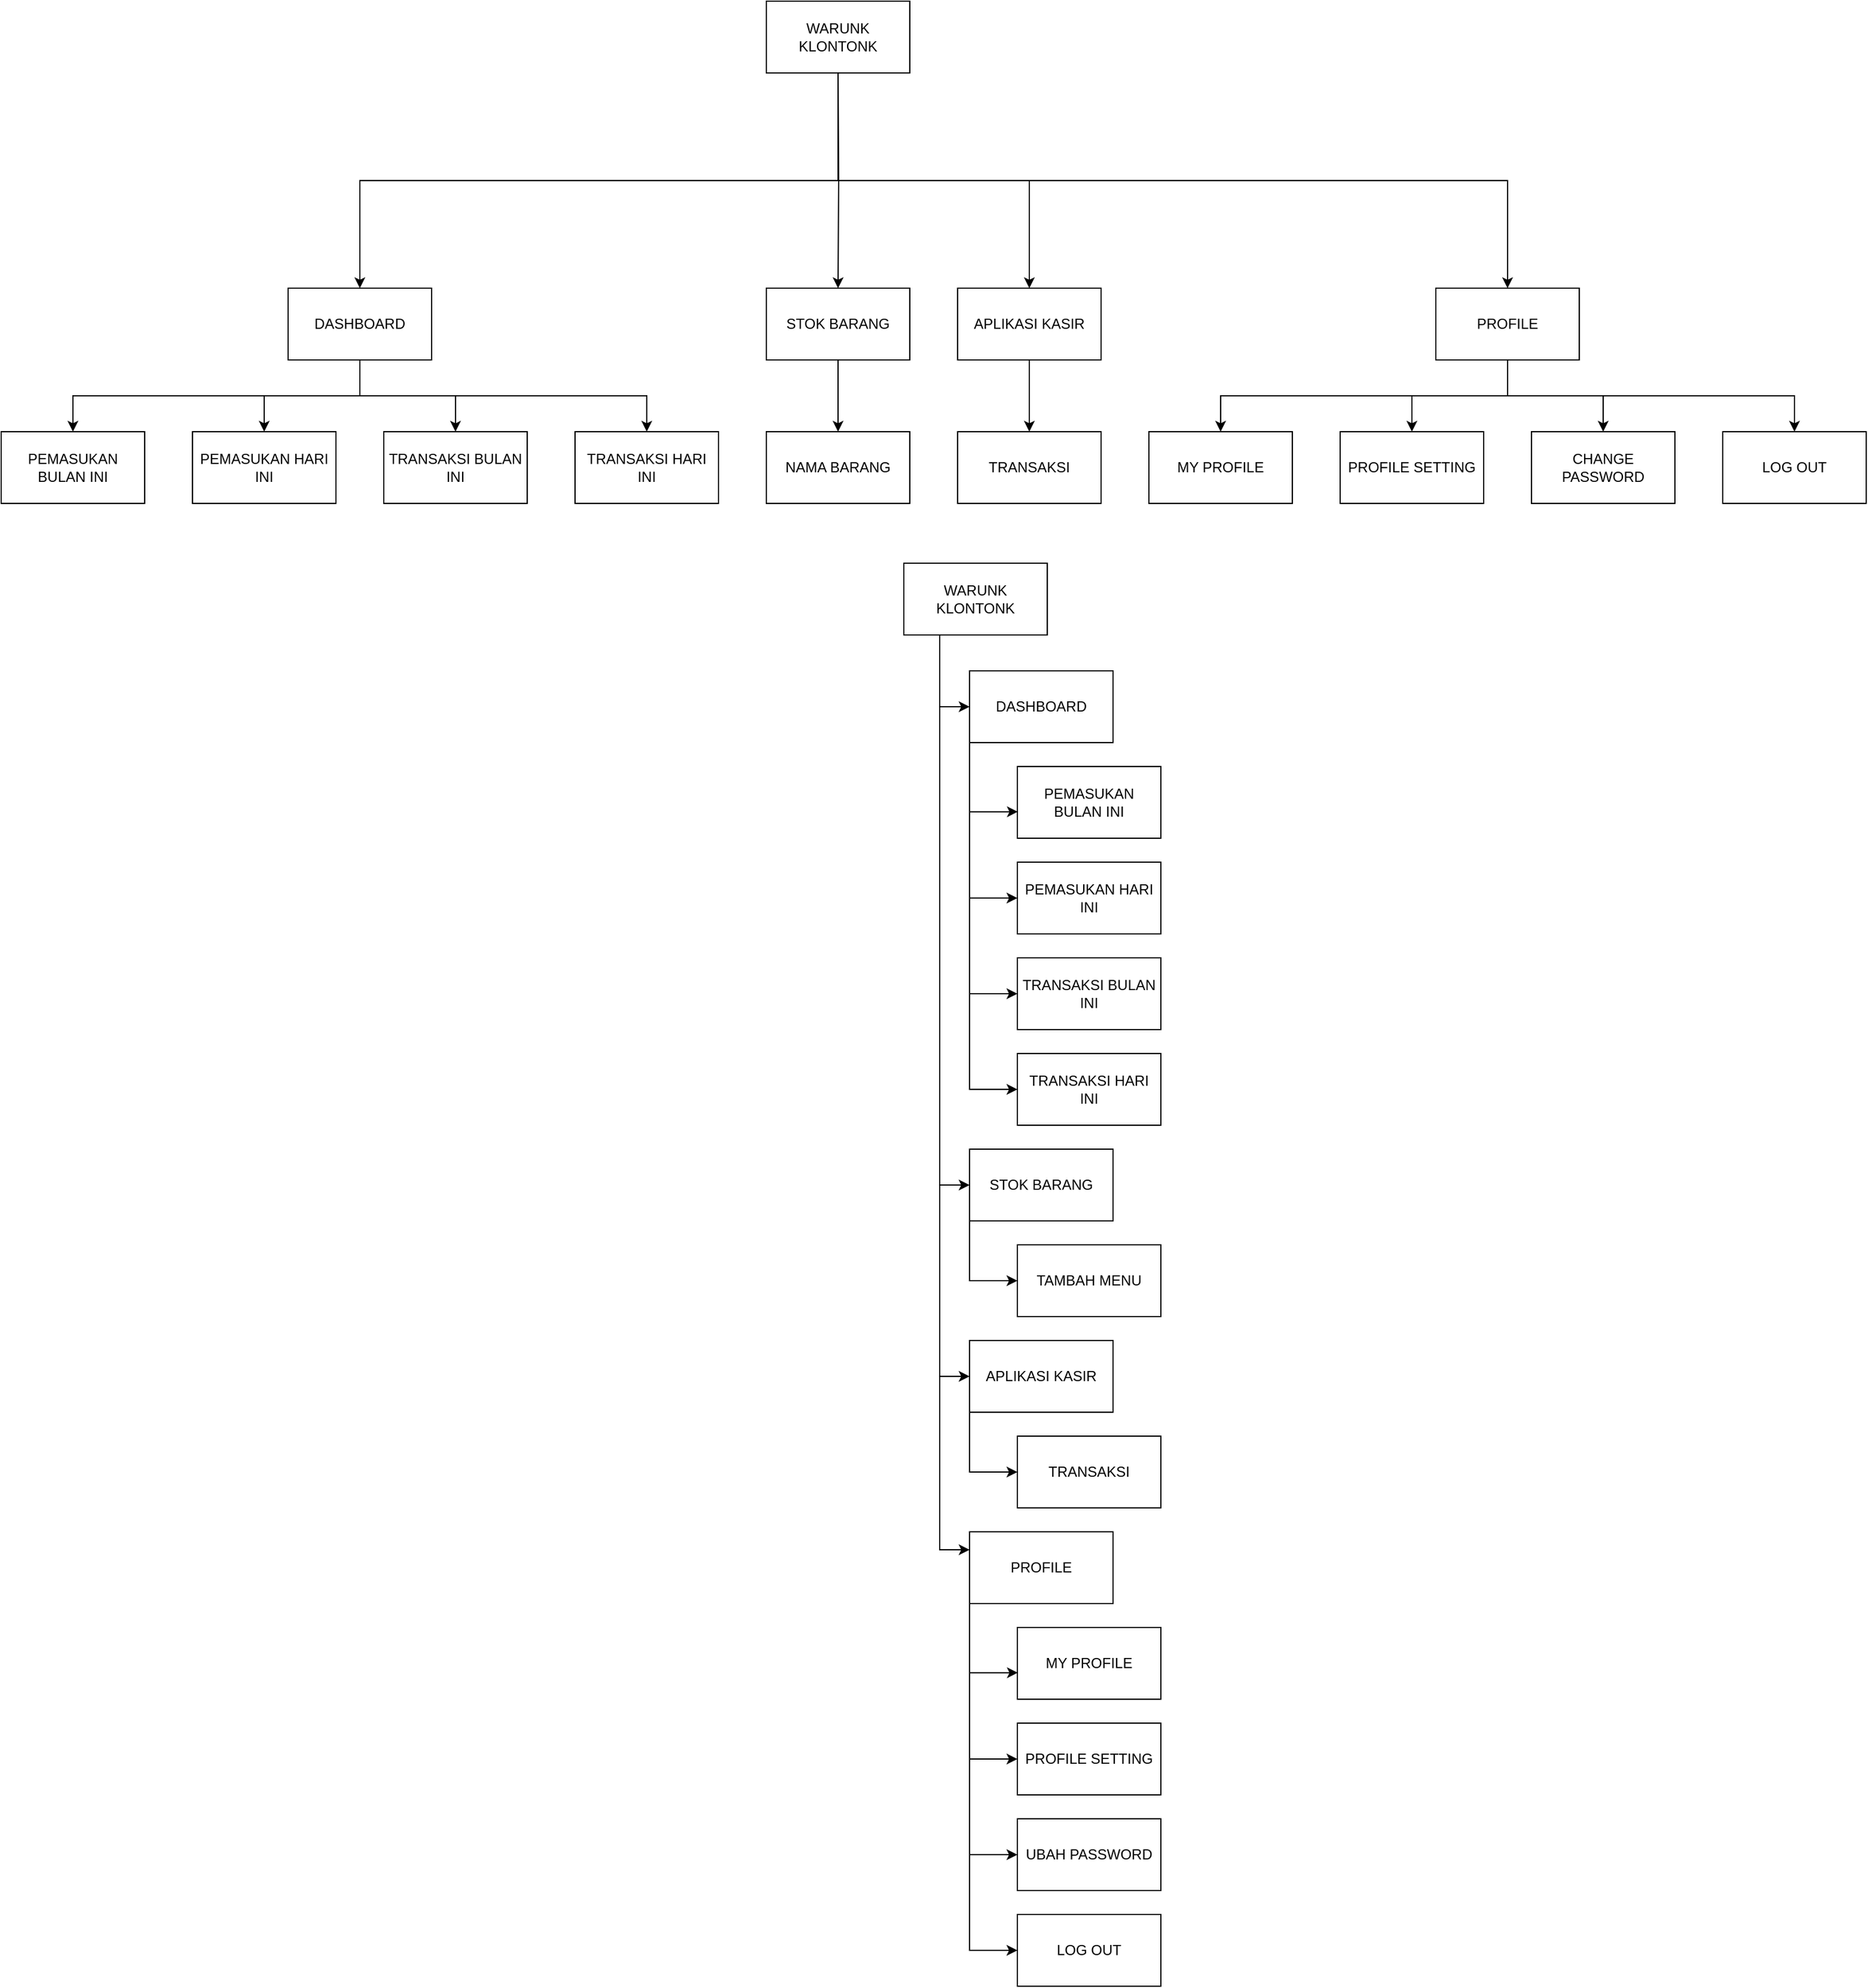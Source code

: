 <mxfile version="20.2.7" type="github"><diagram id="s6QFyjVSUfHbrd4iVvO8" name="Page-1"><mxGraphModel dx="1498" dy="1648" grid="1" gridSize="10" guides="1" tooltips="1" connect="1" arrows="1" fold="1" page="1" pageScale="1" pageWidth="850" pageHeight="1100" math="0" shadow="0"><root><mxCell id="0"/><mxCell id="1" parent="0"/><mxCell id="C0ZkVVXKU3NwG7nEOb4m-25" style="edgeStyle=orthogonalEdgeStyle;rounded=0;orthogonalLoop=1;jettySize=auto;html=1;exitX=0.5;exitY=1;exitDx=0;exitDy=0;entryX=0.5;entryY=0;entryDx=0;entryDy=0;" edge="1" parent="1" source="C0ZkVVXKU3NwG7nEOb4m-2"><mxGeometry relative="1" as="geometry"><mxPoint x="740" y="400" as="targetPoint"/></mxGeometry></mxCell><mxCell id="C0ZkVVXKU3NwG7nEOb4m-2" value="STOK BARANG" style="rounded=0;whiteSpace=wrap;html=1;" vertex="1" parent="1"><mxGeometry x="680" y="280" width="120" height="60" as="geometry"/></mxCell><mxCell id="C0ZkVVXKU3NwG7nEOb4m-28" style="edgeStyle=orthogonalEdgeStyle;rounded=0;orthogonalLoop=1;jettySize=auto;html=1;exitX=0.5;exitY=1;exitDx=0;exitDy=0;entryX=0.5;entryY=0;entryDx=0;entryDy=0;" edge="1" parent="1" source="C0ZkVVXKU3NwG7nEOb4m-3"><mxGeometry relative="1" as="geometry"><mxPoint x="900" y="400" as="targetPoint"/></mxGeometry></mxCell><mxCell id="C0ZkVVXKU3NwG7nEOb4m-3" value="APLIKASI KASIR" style="rounded=0;whiteSpace=wrap;html=1;" vertex="1" parent="1"><mxGeometry x="840" y="280" width="120" height="60" as="geometry"/></mxCell><mxCell id="C0ZkVVXKU3NwG7nEOb4m-20" style="edgeStyle=orthogonalEdgeStyle;rounded=0;orthogonalLoop=1;jettySize=auto;html=1;exitX=0.5;exitY=1;exitDx=0;exitDy=0;entryX=0.5;entryY=0;entryDx=0;entryDy=0;" edge="1" parent="1" source="C0ZkVVXKU3NwG7nEOb4m-6" target="C0ZkVVXKU3NwG7nEOb4m-7"><mxGeometry relative="1" as="geometry"/></mxCell><mxCell id="C0ZkVVXKU3NwG7nEOb4m-21" style="edgeStyle=orthogonalEdgeStyle;rounded=0;orthogonalLoop=1;jettySize=auto;html=1;exitX=0.5;exitY=1;exitDx=0;exitDy=0;entryX=0.5;entryY=0;entryDx=0;entryDy=0;" edge="1" parent="1" source="C0ZkVVXKU3NwG7nEOb4m-6" target="C0ZkVVXKU3NwG7nEOb4m-8"><mxGeometry relative="1" as="geometry"/></mxCell><mxCell id="C0ZkVVXKU3NwG7nEOb4m-22" style="edgeStyle=orthogonalEdgeStyle;rounded=0;orthogonalLoop=1;jettySize=auto;html=1;exitX=0.5;exitY=1;exitDx=0;exitDy=0;entryX=0.5;entryY=0;entryDx=0;entryDy=0;" edge="1" parent="1" source="C0ZkVVXKU3NwG7nEOb4m-6" target="C0ZkVVXKU3NwG7nEOb4m-9"><mxGeometry relative="1" as="geometry"/></mxCell><mxCell id="C0ZkVVXKU3NwG7nEOb4m-23" style="edgeStyle=orthogonalEdgeStyle;rounded=0;orthogonalLoop=1;jettySize=auto;html=1;exitX=0.5;exitY=1;exitDx=0;exitDy=0;" edge="1" parent="1" source="C0ZkVVXKU3NwG7nEOb4m-6" target="C0ZkVVXKU3NwG7nEOb4m-17"><mxGeometry relative="1" as="geometry"/></mxCell><mxCell id="C0ZkVVXKU3NwG7nEOb4m-6" value="DASHBOARD" style="rounded=0;whiteSpace=wrap;html=1;" vertex="1" parent="1"><mxGeometry x="280" y="280" width="120" height="60" as="geometry"/></mxCell><mxCell id="C0ZkVVXKU3NwG7nEOb4m-7" value="PEMASUKAN BULAN INI" style="rounded=0;whiteSpace=wrap;html=1;" vertex="1" parent="1"><mxGeometry x="40" y="400" width="120" height="60" as="geometry"/></mxCell><mxCell id="C0ZkVVXKU3NwG7nEOb4m-8" value="PEMASUKAN HARI INI" style="rounded=0;whiteSpace=wrap;html=1;" vertex="1" parent="1"><mxGeometry x="200" y="400" width="120" height="60" as="geometry"/></mxCell><mxCell id="C0ZkVVXKU3NwG7nEOb4m-9" value="TRANSAKSI BULAN INI" style="rounded=0;whiteSpace=wrap;html=1;" vertex="1" parent="1"><mxGeometry x="360" y="400" width="120" height="60" as="geometry"/></mxCell><mxCell id="C0ZkVVXKU3NwG7nEOb4m-14" value="TRANSAKSI" style="rounded=0;whiteSpace=wrap;html=1;" vertex="1" parent="1"><mxGeometry x="840" y="400" width="120" height="60" as="geometry"/></mxCell><mxCell id="C0ZkVVXKU3NwG7nEOb4m-17" value="TRANSAKSI HARI INI" style="rounded=0;whiteSpace=wrap;html=1;" vertex="1" parent="1"><mxGeometry x="520" y="400" width="120" height="60" as="geometry"/></mxCell><mxCell id="C0ZkVVXKU3NwG7nEOb4m-19" value="NAMA BARANG" style="rounded=0;whiteSpace=wrap;html=1;" vertex="1" parent="1"><mxGeometry x="680" y="400" width="120" height="60" as="geometry"/></mxCell><mxCell id="C0ZkVVXKU3NwG7nEOb4m-31" style="edgeStyle=orthogonalEdgeStyle;rounded=0;orthogonalLoop=1;jettySize=auto;html=1;exitX=0.5;exitY=1;exitDx=0;exitDy=0;" edge="1" parent="1" source="C0ZkVVXKU3NwG7nEOb4m-30" target="C0ZkVVXKU3NwG7nEOb4m-6"><mxGeometry relative="1" as="geometry"/></mxCell><mxCell id="C0ZkVVXKU3NwG7nEOb4m-32" style="edgeStyle=orthogonalEdgeStyle;rounded=0;orthogonalLoop=1;jettySize=auto;html=1;exitX=0.5;exitY=1;exitDx=0;exitDy=0;entryX=0.5;entryY=0;entryDx=0;entryDy=0;" edge="1" parent="1" target="C0ZkVVXKU3NwG7nEOb4m-2"><mxGeometry relative="1" as="geometry"><mxPoint x="740" y="100" as="sourcePoint"/></mxGeometry></mxCell><mxCell id="C0ZkVVXKU3NwG7nEOb4m-33" style="edgeStyle=orthogonalEdgeStyle;rounded=0;orthogonalLoop=1;jettySize=auto;html=1;exitX=0.5;exitY=1;exitDx=0;exitDy=0;entryX=0.5;entryY=0;entryDx=0;entryDy=0;" edge="1" parent="1" source="C0ZkVVXKU3NwG7nEOb4m-30" target="C0ZkVVXKU3NwG7nEOb4m-3"><mxGeometry relative="1" as="geometry"/></mxCell><mxCell id="C0ZkVVXKU3NwG7nEOb4m-78" style="edgeStyle=orthogonalEdgeStyle;rounded=0;orthogonalLoop=1;jettySize=auto;html=1;exitX=0.5;exitY=1;exitDx=0;exitDy=0;entryX=0.5;entryY=0;entryDx=0;entryDy=0;" edge="1" parent="1" source="C0ZkVVXKU3NwG7nEOb4m-30" target="C0ZkVVXKU3NwG7nEOb4m-77"><mxGeometry relative="1" as="geometry"/></mxCell><mxCell id="C0ZkVVXKU3NwG7nEOb4m-30" value="WARUNK&lt;br&gt;KLONTONK" style="rounded=0;whiteSpace=wrap;html=1;" vertex="1" parent="1"><mxGeometry x="680" y="40" width="120" height="60" as="geometry"/></mxCell><mxCell id="C0ZkVVXKU3NwG7nEOb4m-71" style="edgeStyle=orthogonalEdgeStyle;rounded=0;orthogonalLoop=1;jettySize=auto;html=1;exitX=0;exitY=1;exitDx=0;exitDy=0;entryX=0;entryY=0.5;entryDx=0;entryDy=0;" edge="1" parent="1" source="C0ZkVVXKU3NwG7nEOb4m-38" target="C0ZkVVXKU3NwG7nEOb4m-57"><mxGeometry relative="1" as="geometry"/></mxCell><mxCell id="C0ZkVVXKU3NwG7nEOb4m-38" value="STOK BARANG" style="rounded=0;whiteSpace=wrap;html=1;" vertex="1" parent="1"><mxGeometry x="850" y="1000" width="120" height="60" as="geometry"/></mxCell><mxCell id="C0ZkVVXKU3NwG7nEOb4m-74" style="edgeStyle=orthogonalEdgeStyle;rounded=0;orthogonalLoop=1;jettySize=auto;html=1;exitX=0;exitY=1;exitDx=0;exitDy=0;entryX=0;entryY=0.5;entryDx=0;entryDy=0;" edge="1" parent="1" source="C0ZkVVXKU3NwG7nEOb4m-42" target="C0ZkVVXKU3NwG7nEOb4m-52"><mxGeometry relative="1" as="geometry"/></mxCell><mxCell id="C0ZkVVXKU3NwG7nEOb4m-42" value="APLIKASI KASIR" style="rounded=0;whiteSpace=wrap;html=1;" vertex="1" parent="1"><mxGeometry x="850" y="1160" width="120" height="60" as="geometry"/></mxCell><mxCell id="C0ZkVVXKU3NwG7nEOb4m-67" style="edgeStyle=orthogonalEdgeStyle;rounded=0;orthogonalLoop=1;jettySize=auto;html=1;exitX=0;exitY=1;exitDx=0;exitDy=0;entryX=0.003;entryY=0.631;entryDx=0;entryDy=0;entryPerimeter=0;" edge="1" parent="1" source="C0ZkVVXKU3NwG7nEOb4m-47" target="C0ZkVVXKU3NwG7nEOb4m-48"><mxGeometry relative="1" as="geometry"/></mxCell><mxCell id="C0ZkVVXKU3NwG7nEOb4m-68" style="edgeStyle=orthogonalEdgeStyle;rounded=0;orthogonalLoop=1;jettySize=auto;html=1;exitX=0;exitY=1;exitDx=0;exitDy=0;entryX=0;entryY=0.5;entryDx=0;entryDy=0;" edge="1" parent="1" source="C0ZkVVXKU3NwG7nEOb4m-47" target="C0ZkVVXKU3NwG7nEOb4m-49"><mxGeometry relative="1" as="geometry"/></mxCell><mxCell id="C0ZkVVXKU3NwG7nEOb4m-69" style="edgeStyle=orthogonalEdgeStyle;rounded=0;orthogonalLoop=1;jettySize=auto;html=1;exitX=0;exitY=1;exitDx=0;exitDy=0;entryX=0;entryY=0.5;entryDx=0;entryDy=0;" edge="1" parent="1" source="C0ZkVVXKU3NwG7nEOb4m-47" target="C0ZkVVXKU3NwG7nEOb4m-50"><mxGeometry relative="1" as="geometry"/></mxCell><mxCell id="C0ZkVVXKU3NwG7nEOb4m-70" style="edgeStyle=orthogonalEdgeStyle;rounded=0;orthogonalLoop=1;jettySize=auto;html=1;exitX=0;exitY=1;exitDx=0;exitDy=0;entryX=0;entryY=0.5;entryDx=0;entryDy=0;" edge="1" parent="1" source="C0ZkVVXKU3NwG7nEOb4m-47" target="C0ZkVVXKU3NwG7nEOb4m-55"><mxGeometry relative="1" as="geometry"/></mxCell><mxCell id="C0ZkVVXKU3NwG7nEOb4m-47" value="DASHBOARD" style="rounded=0;whiteSpace=wrap;html=1;" vertex="1" parent="1"><mxGeometry x="850" y="600" width="120" height="60" as="geometry"/></mxCell><mxCell id="C0ZkVVXKU3NwG7nEOb4m-48" value="PEMASUKAN BULAN INI" style="rounded=0;whiteSpace=wrap;html=1;" vertex="1" parent="1"><mxGeometry x="890" y="680" width="120" height="60" as="geometry"/></mxCell><mxCell id="C0ZkVVXKU3NwG7nEOb4m-49" value="PEMASUKAN HARI INI" style="rounded=0;whiteSpace=wrap;html=1;" vertex="1" parent="1"><mxGeometry x="890" y="760" width="120" height="60" as="geometry"/></mxCell><mxCell id="C0ZkVVXKU3NwG7nEOb4m-50" value="TRANSAKSI BULAN INI" style="rounded=0;whiteSpace=wrap;html=1;" vertex="1" parent="1"><mxGeometry x="890" y="840" width="120" height="60" as="geometry"/></mxCell><mxCell id="C0ZkVVXKU3NwG7nEOb4m-52" value="TRANSAKSI" style="rounded=0;whiteSpace=wrap;html=1;" vertex="1" parent="1"><mxGeometry x="890" y="1240" width="120" height="60" as="geometry"/></mxCell><mxCell id="C0ZkVVXKU3NwG7nEOb4m-55" value="TRANSAKSI HARI INI" style="rounded=0;whiteSpace=wrap;html=1;" vertex="1" parent="1"><mxGeometry x="890" y="920" width="120" height="60" as="geometry"/></mxCell><mxCell id="C0ZkVVXKU3NwG7nEOb4m-57" value="TAMBAH MENU" style="rounded=0;whiteSpace=wrap;html=1;" vertex="1" parent="1"><mxGeometry x="890" y="1080" width="120" height="60" as="geometry"/></mxCell><mxCell id="C0ZkVVXKU3NwG7nEOb4m-63" style="edgeStyle=orthogonalEdgeStyle;rounded=0;orthogonalLoop=1;jettySize=auto;html=1;exitX=0.25;exitY=1;exitDx=0;exitDy=0;entryX=0;entryY=0.5;entryDx=0;entryDy=0;" edge="1" parent="1" source="C0ZkVVXKU3NwG7nEOb4m-61" target="C0ZkVVXKU3NwG7nEOb4m-47"><mxGeometry relative="1" as="geometry"/></mxCell><mxCell id="C0ZkVVXKU3NwG7nEOb4m-64" style="edgeStyle=orthogonalEdgeStyle;rounded=0;orthogonalLoop=1;jettySize=auto;html=1;exitX=0.25;exitY=1;exitDx=0;exitDy=0;entryX=0;entryY=0.5;entryDx=0;entryDy=0;" edge="1" parent="1" source="C0ZkVVXKU3NwG7nEOb4m-61" target="C0ZkVVXKU3NwG7nEOb4m-38"><mxGeometry relative="1" as="geometry"/></mxCell><mxCell id="C0ZkVVXKU3NwG7nEOb4m-65" style="edgeStyle=orthogonalEdgeStyle;rounded=0;orthogonalLoop=1;jettySize=auto;html=1;exitX=0.25;exitY=1;exitDx=0;exitDy=0;entryX=0;entryY=0.5;entryDx=0;entryDy=0;" edge="1" parent="1" source="C0ZkVVXKU3NwG7nEOb4m-61" target="C0ZkVVXKU3NwG7nEOb4m-42"><mxGeometry relative="1" as="geometry"/></mxCell><mxCell id="C0ZkVVXKU3NwG7nEOb4m-96" style="edgeStyle=orthogonalEdgeStyle;rounded=0;orthogonalLoop=1;jettySize=auto;html=1;exitX=0.25;exitY=1;exitDx=0;exitDy=0;entryX=0;entryY=0.25;entryDx=0;entryDy=0;" edge="1" parent="1" source="C0ZkVVXKU3NwG7nEOb4m-61" target="C0ZkVVXKU3NwG7nEOb4m-91"><mxGeometry relative="1" as="geometry"/></mxCell><mxCell id="C0ZkVVXKU3NwG7nEOb4m-61" value="WARUNK&lt;br&gt;KLONTONK" style="rounded=0;whiteSpace=wrap;html=1;" vertex="1" parent="1"><mxGeometry x="795" y="510" width="120" height="60" as="geometry"/></mxCell><mxCell id="C0ZkVVXKU3NwG7nEOb4m-83" style="edgeStyle=orthogonalEdgeStyle;rounded=0;orthogonalLoop=1;jettySize=auto;html=1;exitX=0.5;exitY=1;exitDx=0;exitDy=0;entryX=0.5;entryY=0;entryDx=0;entryDy=0;" edge="1" parent="1" source="C0ZkVVXKU3NwG7nEOb4m-77" target="C0ZkVVXKU3NwG7nEOb4m-79"><mxGeometry relative="1" as="geometry"/></mxCell><mxCell id="C0ZkVVXKU3NwG7nEOb4m-84" style="edgeStyle=orthogonalEdgeStyle;rounded=0;orthogonalLoop=1;jettySize=auto;html=1;exitX=0.5;exitY=1;exitDx=0;exitDy=0;entryX=0.5;entryY=0;entryDx=0;entryDy=0;" edge="1" parent="1" source="C0ZkVVXKU3NwG7nEOb4m-77" target="C0ZkVVXKU3NwG7nEOb4m-80"><mxGeometry relative="1" as="geometry"/></mxCell><mxCell id="C0ZkVVXKU3NwG7nEOb4m-85" style="edgeStyle=orthogonalEdgeStyle;rounded=0;orthogonalLoop=1;jettySize=auto;html=1;exitX=0.5;exitY=1;exitDx=0;exitDy=0;entryX=0.5;entryY=0;entryDx=0;entryDy=0;" edge="1" parent="1" source="C0ZkVVXKU3NwG7nEOb4m-77" target="C0ZkVVXKU3NwG7nEOb4m-81"><mxGeometry relative="1" as="geometry"/></mxCell><mxCell id="C0ZkVVXKU3NwG7nEOb4m-86" style="edgeStyle=orthogonalEdgeStyle;rounded=0;orthogonalLoop=1;jettySize=auto;html=1;exitX=0.5;exitY=1;exitDx=0;exitDy=0;entryX=0.5;entryY=0;entryDx=0;entryDy=0;" edge="1" parent="1" source="C0ZkVVXKU3NwG7nEOb4m-77" target="C0ZkVVXKU3NwG7nEOb4m-82"><mxGeometry relative="1" as="geometry"/></mxCell><mxCell id="C0ZkVVXKU3NwG7nEOb4m-77" value="PROFILE" style="rounded=0;whiteSpace=wrap;html=1;" vertex="1" parent="1"><mxGeometry x="1240" y="280" width="120" height="60" as="geometry"/></mxCell><mxCell id="C0ZkVVXKU3NwG7nEOb4m-79" value="MY PROFILE" style="rounded=0;whiteSpace=wrap;html=1;" vertex="1" parent="1"><mxGeometry x="1000" y="400" width="120" height="60" as="geometry"/></mxCell><mxCell id="C0ZkVVXKU3NwG7nEOb4m-80" value="PROFILE SETTING" style="rounded=0;whiteSpace=wrap;html=1;" vertex="1" parent="1"><mxGeometry x="1160" y="400" width="120" height="60" as="geometry"/></mxCell><mxCell id="C0ZkVVXKU3NwG7nEOb4m-81" value="CHANGE PASSWORD" style="rounded=0;whiteSpace=wrap;html=1;" vertex="1" parent="1"><mxGeometry x="1320" y="400" width="120" height="60" as="geometry"/></mxCell><mxCell id="C0ZkVVXKU3NwG7nEOb4m-82" value="LOG OUT" style="rounded=0;whiteSpace=wrap;html=1;" vertex="1" parent="1"><mxGeometry x="1480" y="400" width="120" height="60" as="geometry"/></mxCell><mxCell id="C0ZkVVXKU3NwG7nEOb4m-87" style="edgeStyle=orthogonalEdgeStyle;rounded=0;orthogonalLoop=1;jettySize=auto;html=1;exitX=0;exitY=1;exitDx=0;exitDy=0;entryX=0.003;entryY=0.631;entryDx=0;entryDy=0;entryPerimeter=0;" edge="1" parent="1" source="C0ZkVVXKU3NwG7nEOb4m-91" target="C0ZkVVXKU3NwG7nEOb4m-92"><mxGeometry relative="1" as="geometry"/></mxCell><mxCell id="C0ZkVVXKU3NwG7nEOb4m-88" style="edgeStyle=orthogonalEdgeStyle;rounded=0;orthogonalLoop=1;jettySize=auto;html=1;exitX=0;exitY=1;exitDx=0;exitDy=0;entryX=0;entryY=0.5;entryDx=0;entryDy=0;" edge="1" parent="1" source="C0ZkVVXKU3NwG7nEOb4m-91" target="C0ZkVVXKU3NwG7nEOb4m-93"><mxGeometry relative="1" as="geometry"/></mxCell><mxCell id="C0ZkVVXKU3NwG7nEOb4m-89" style="edgeStyle=orthogonalEdgeStyle;rounded=0;orthogonalLoop=1;jettySize=auto;html=1;exitX=0;exitY=1;exitDx=0;exitDy=0;entryX=0;entryY=0.5;entryDx=0;entryDy=0;" edge="1" parent="1" source="C0ZkVVXKU3NwG7nEOb4m-91" target="C0ZkVVXKU3NwG7nEOb4m-94"><mxGeometry relative="1" as="geometry"/></mxCell><mxCell id="C0ZkVVXKU3NwG7nEOb4m-90" style="edgeStyle=orthogonalEdgeStyle;rounded=0;orthogonalLoop=1;jettySize=auto;html=1;exitX=0;exitY=1;exitDx=0;exitDy=0;entryX=0;entryY=0.5;entryDx=0;entryDy=0;" edge="1" parent="1" source="C0ZkVVXKU3NwG7nEOb4m-91" target="C0ZkVVXKU3NwG7nEOb4m-95"><mxGeometry relative="1" as="geometry"/></mxCell><mxCell id="C0ZkVVXKU3NwG7nEOb4m-91" value="PROFILE" style="rounded=0;whiteSpace=wrap;html=1;" vertex="1" parent="1"><mxGeometry x="850" y="1320" width="120" height="60" as="geometry"/></mxCell><mxCell id="C0ZkVVXKU3NwG7nEOb4m-92" value="MY PROFILE" style="rounded=0;whiteSpace=wrap;html=1;" vertex="1" parent="1"><mxGeometry x="890" y="1400" width="120" height="60" as="geometry"/></mxCell><mxCell id="C0ZkVVXKU3NwG7nEOb4m-93" value="PROFILE SETTING" style="rounded=0;whiteSpace=wrap;html=1;" vertex="1" parent="1"><mxGeometry x="890" y="1480" width="120" height="60" as="geometry"/></mxCell><mxCell id="C0ZkVVXKU3NwG7nEOb4m-94" value="UBAH PASSWORD" style="rounded=0;whiteSpace=wrap;html=1;" vertex="1" parent="1"><mxGeometry x="890" y="1560" width="120" height="60" as="geometry"/></mxCell><mxCell id="C0ZkVVXKU3NwG7nEOb4m-95" value="LOG OUT" style="rounded=0;whiteSpace=wrap;html=1;" vertex="1" parent="1"><mxGeometry x="890" y="1640" width="120" height="60" as="geometry"/></mxCell></root></mxGraphModel></diagram></mxfile>